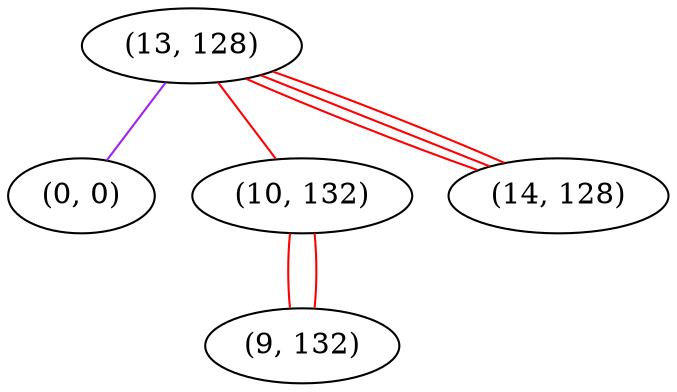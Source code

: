 graph "" {
"(13, 128)";
"(0, 0)";
"(10, 132)";
"(9, 132)";
"(14, 128)";
"(13, 128)" -- "(0, 0)"  [color=purple, key=0, weight=4];
"(13, 128)" -- "(10, 132)"  [color=red, key=0, weight=1];
"(13, 128)" -- "(14, 128)"  [color=red, key=0, weight=1];
"(13, 128)" -- "(14, 128)"  [color=red, key=1, weight=1];
"(13, 128)" -- "(14, 128)"  [color=red, key=2, weight=1];
"(10, 132)" -- "(9, 132)"  [color=red, key=0, weight=1];
"(10, 132)" -- "(9, 132)"  [color=red, key=1, weight=1];
}
